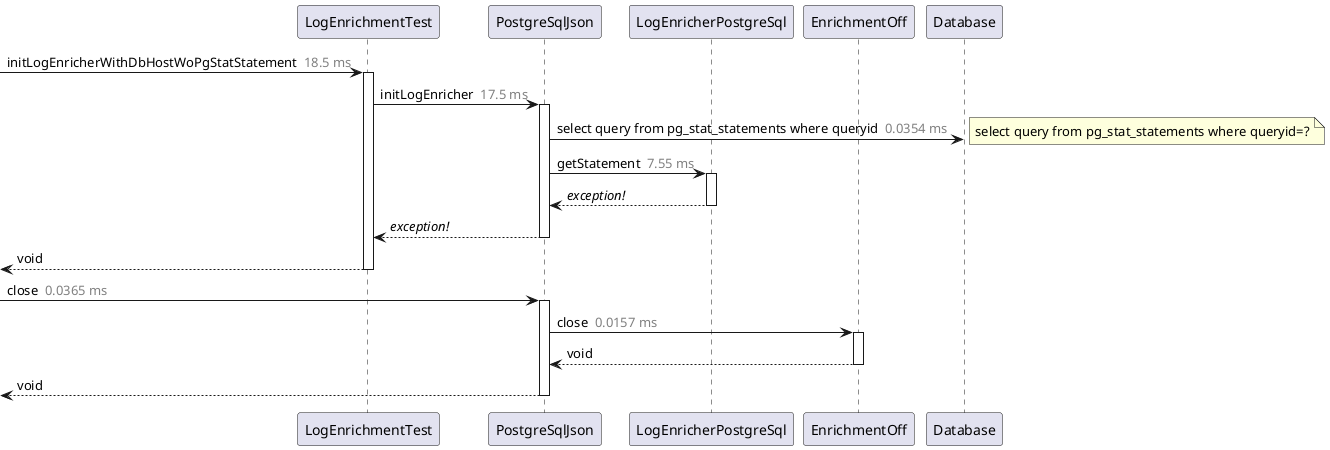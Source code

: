 @startuml

participant LogEnrichmentTest as "LogEnrichmentTest"
participant PostgreSqlJson as "PostgreSqlJson"
participant LogEnricherPostgreSql as "LogEnricherPostgreSql"
participant EnrichmentOff as "EnrichmentOff"
participant Database as "Database"
  [->LogEnrichmentTest: initLogEnricherWithDbHostWoPgStatStatement <color:gray> 18.5 ms</color>
  activate LogEnrichmentTest
    LogEnrichmentTest->PostgreSqlJson: initLogEnricher <color:gray> 17.5 ms</color>
    activate PostgreSqlJson
      PostgreSqlJson->Database: select query from pg_stat_statements where queryid <color:gray> 0.0354 ms</color>
      Note right
select query from pg_stat_statements where queryid=?
      End note
      PostgreSqlJson->LogEnricherPostgreSql: getStatement <color:gray> 7.55 ms</color>
      activate LogEnricherPostgreSql
      PostgreSqlJson<--LogEnricherPostgreSql: <i>exception!</i>
      deactivate LogEnricherPostgreSql
    LogEnrichmentTest<--PostgreSqlJson: <i>exception!</i>
    deactivate PostgreSqlJson
  [<--LogEnrichmentTest: void
  deactivate LogEnrichmentTest
  [->PostgreSqlJson: close <color:gray> 0.0365 ms</color>
  activate PostgreSqlJson
    PostgreSqlJson->EnrichmentOff: close <color:gray> 0.0157 ms</color>
    activate EnrichmentOff
    PostgreSqlJson<--EnrichmentOff: void
    deactivate EnrichmentOff
  [<--PostgreSqlJson: void
  deactivate PostgreSqlJson
@enduml
